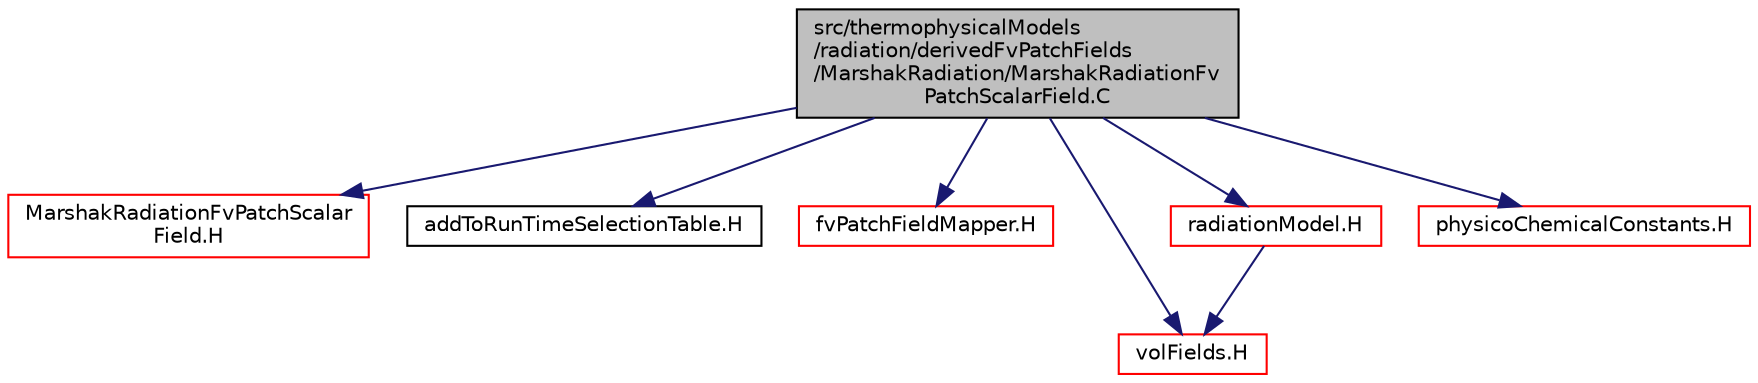 digraph "src/thermophysicalModels/radiation/derivedFvPatchFields/MarshakRadiation/MarshakRadiationFvPatchScalarField.C"
{
  bgcolor="transparent";
  edge [fontname="Helvetica",fontsize="10",labelfontname="Helvetica",labelfontsize="10"];
  node [fontname="Helvetica",fontsize="10",shape=record];
  Node0 [label="src/thermophysicalModels\l/radiation/derivedFvPatchFields\l/MarshakRadiation/MarshakRadiationFv\lPatchScalarField.C",height=0.2,width=0.4,color="black", fillcolor="grey75", style="filled", fontcolor="black"];
  Node0 -> Node1 [color="midnightblue",fontsize="10",style="solid",fontname="Helvetica"];
  Node1 [label="MarshakRadiationFvPatchScalar\lField.H",height=0.2,width=0.4,color="red",URL="$a16364.html"];
  Node0 -> Node209 [color="midnightblue",fontsize="10",style="solid",fontname="Helvetica"];
  Node209 [label="addToRunTimeSelectionTable.H",height=0.2,width=0.4,color="black",URL="$a09989.html",tooltip="Macros for easy insertion into run-time selection tables. "];
  Node0 -> Node208 [color="midnightblue",fontsize="10",style="solid",fontname="Helvetica"];
  Node208 [label="fvPatchFieldMapper.H",height=0.2,width=0.4,color="red",URL="$a02630.html"];
  Node0 -> Node210 [color="midnightblue",fontsize="10",style="solid",fontname="Helvetica"];
  Node210 [label="volFields.H",height=0.2,width=0.4,color="red",URL="$a02912.html"];
  Node0 -> Node322 [color="midnightblue",fontsize="10",style="solid",fontname="Helvetica"];
  Node322 [label="radiationModel.H",height=0.2,width=0.4,color="red",URL="$a16439.html"];
  Node322 -> Node210 [color="midnightblue",fontsize="10",style="solid",fontname="Helvetica"];
  Node0 -> Node325 [color="midnightblue",fontsize="10",style="solid",fontname="Helvetica"];
  Node325 [label="physicoChemicalConstants.H",height=0.2,width=0.4,color="red",URL="$a10958.html"];
}
